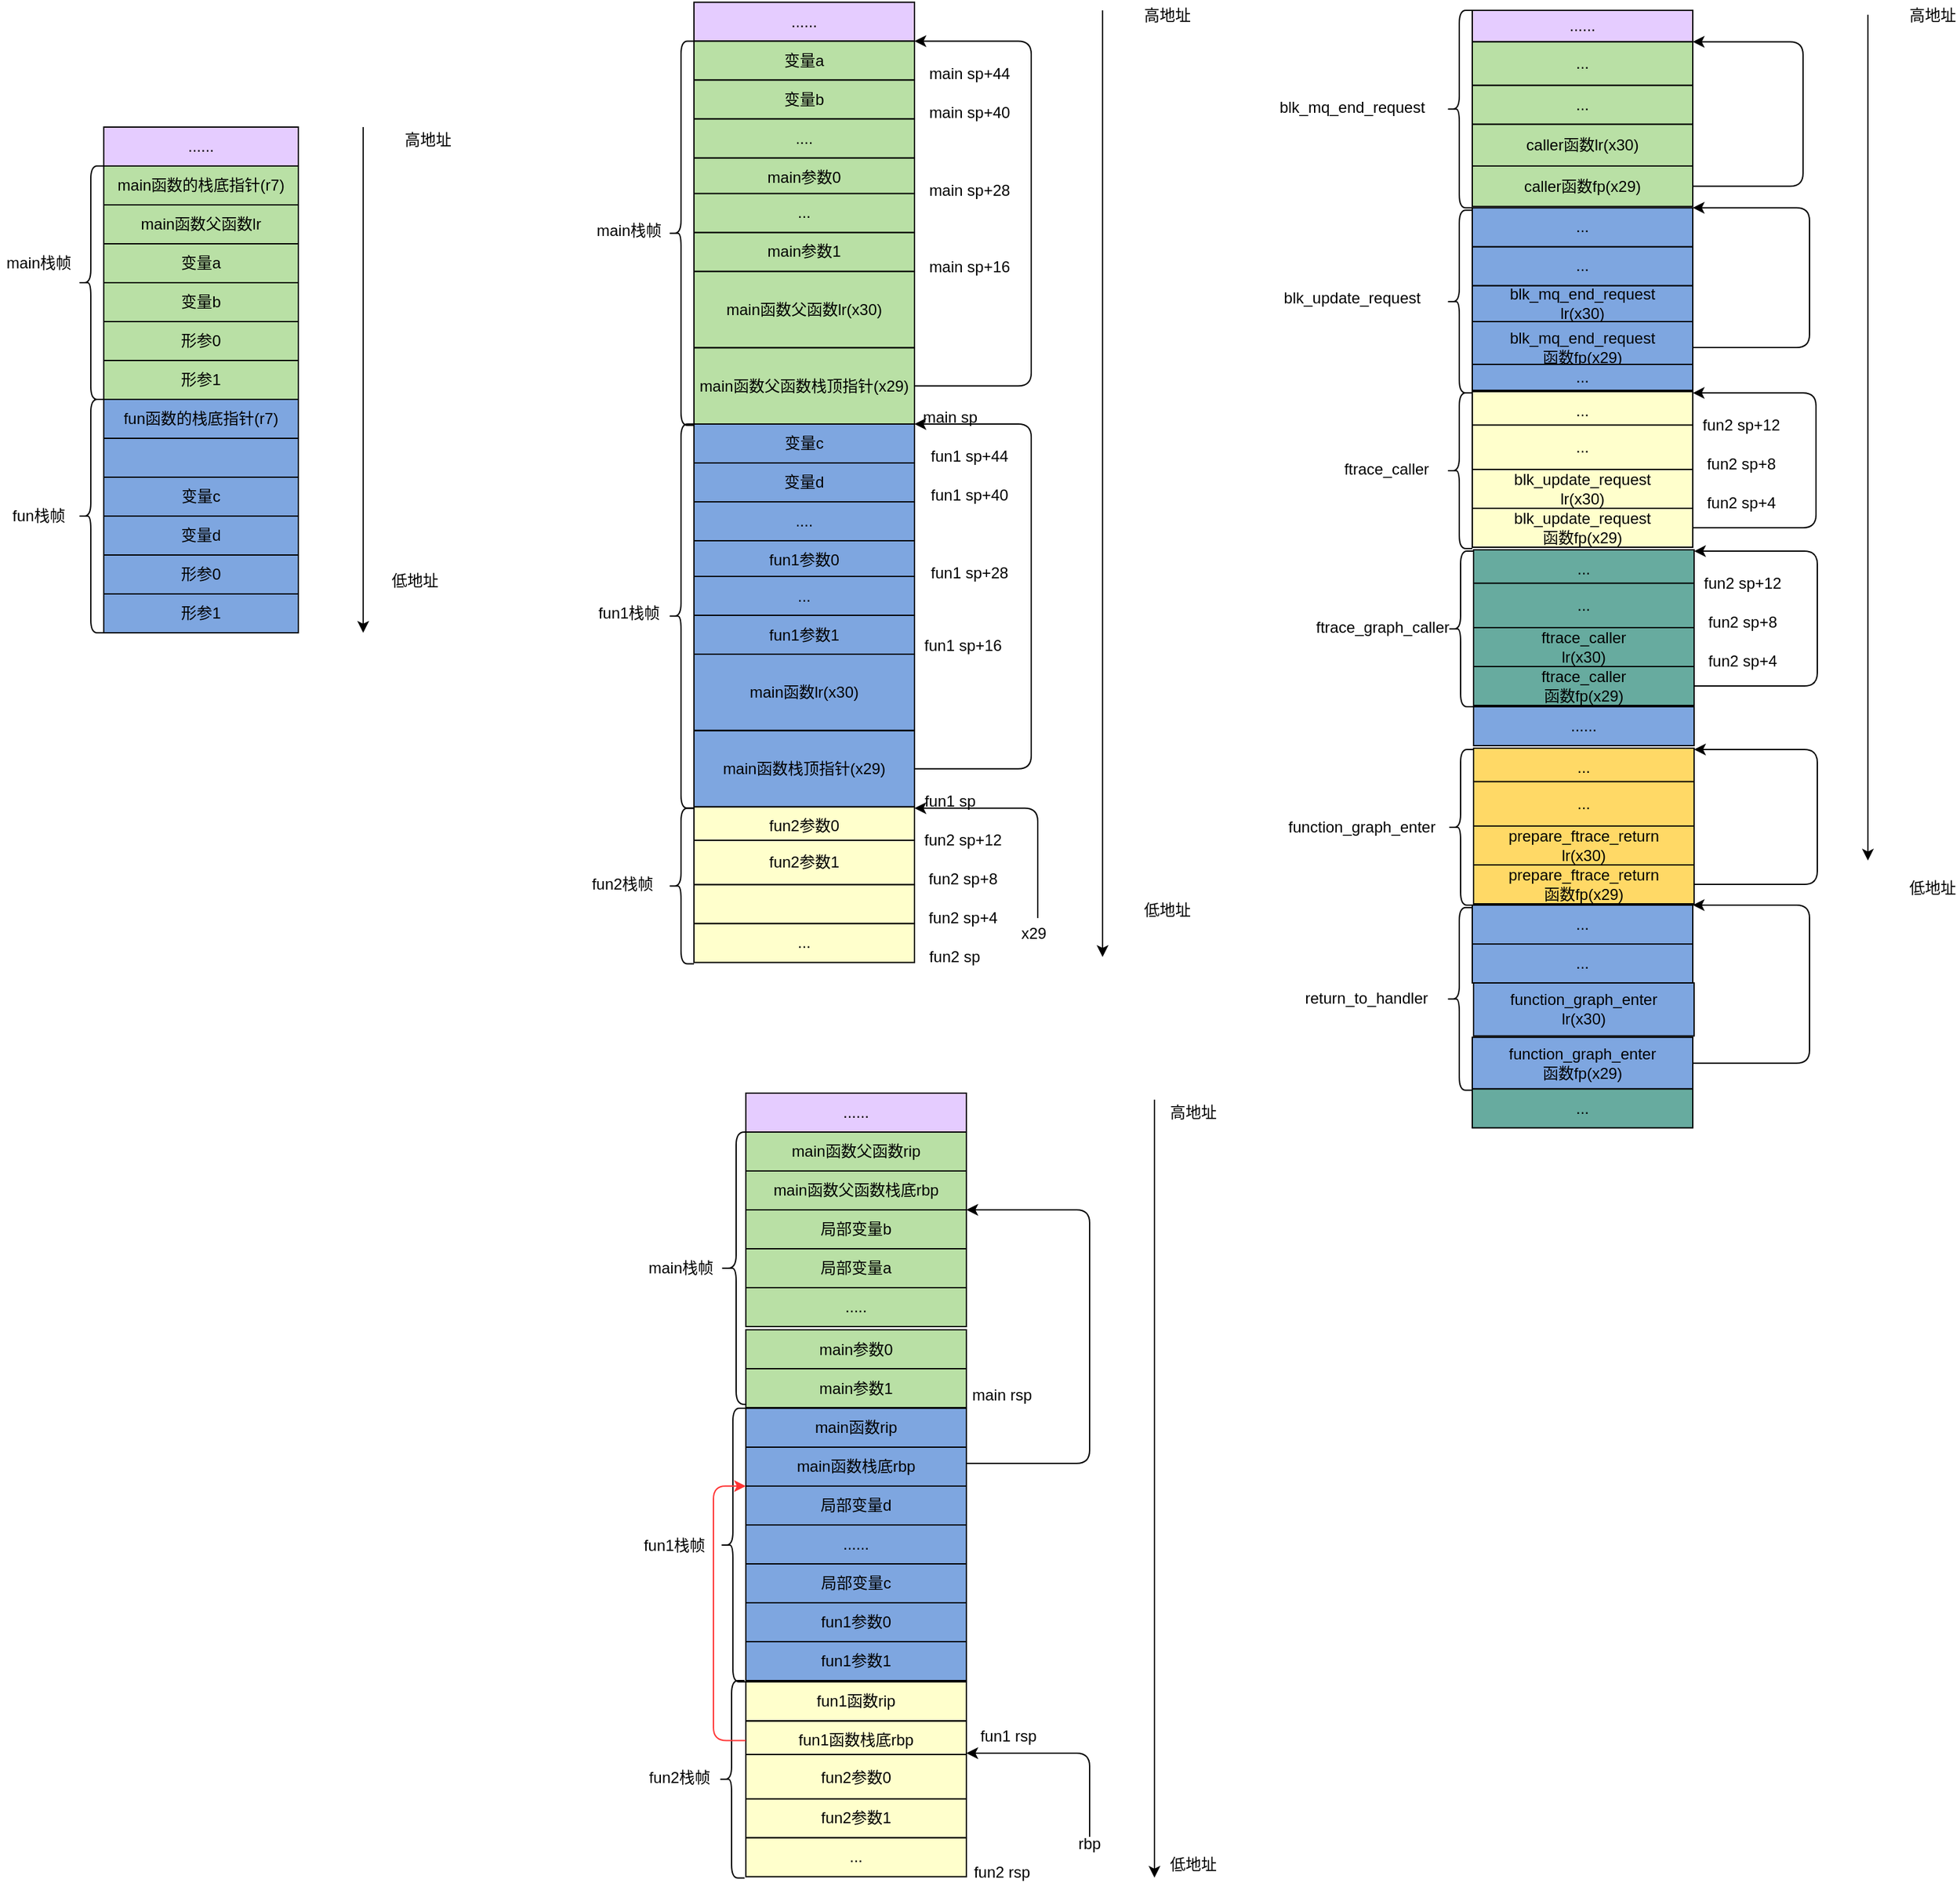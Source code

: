 <mxfile version="15.4.3" type="github">
  <diagram id="mjatXQhWCeuVbCF4igxy" name="Page-1">
    <mxGraphModel dx="613" dy="291" grid="1" gridSize="10" guides="1" tooltips="1" connect="1" arrows="1" fold="1" page="1" pageScale="1" pageWidth="827" pageHeight="1169" math="0" shadow="0">
      <root>
        <mxCell id="0" />
        <mxCell id="1" parent="0" />
        <mxCell id="XEsbzcuqn403GBl8sRR0-1" value="main函数的栈底指针(r7)" style="rounded=0;whiteSpace=wrap;html=1;fillColor=#B9E0A5;" parent="1" vertex="1">
          <mxGeometry x="250" y="200" width="150" height="30" as="geometry" />
        </mxCell>
        <mxCell id="XEsbzcuqn403GBl8sRR0-8" value="......" style="rounded=0;whiteSpace=wrap;html=1;fillColor=#E5CCFF;" parent="1" vertex="1">
          <mxGeometry x="250" y="170" width="150" height="30" as="geometry" />
        </mxCell>
        <mxCell id="XEsbzcuqn403GBl8sRR0-11" value="main函数父函数lr" style="rounded=0;whiteSpace=wrap;html=1;fillColor=#B9E0A5;" parent="1" vertex="1">
          <mxGeometry x="250" y="230" width="150" height="30" as="geometry" />
        </mxCell>
        <mxCell id="XEsbzcuqn403GBl8sRR0-12" value="变量a" style="rounded=0;whiteSpace=wrap;html=1;fillColor=#B9E0A5;" parent="1" vertex="1">
          <mxGeometry x="250" y="260" width="150" height="30" as="geometry" />
        </mxCell>
        <mxCell id="XEsbzcuqn403GBl8sRR0-13" value="变量b" style="rounded=0;whiteSpace=wrap;html=1;fillColor=#B9E0A5;" parent="1" vertex="1">
          <mxGeometry x="250" y="290" width="150" height="30" as="geometry" />
        </mxCell>
        <mxCell id="XEsbzcuqn403GBl8sRR0-14" value="形参0" style="rounded=0;whiteSpace=wrap;html=1;fillColor=#B9E0A5;" parent="1" vertex="1">
          <mxGeometry x="250" y="320" width="150" height="30" as="geometry" />
        </mxCell>
        <mxCell id="XEsbzcuqn403GBl8sRR0-15" value="形参1" style="rounded=0;whiteSpace=wrap;html=1;fillColor=#B9E0A5;" parent="1" vertex="1">
          <mxGeometry x="250" y="350" width="150" height="30" as="geometry" />
        </mxCell>
        <mxCell id="XEsbzcuqn403GBl8sRR0-16" value="变量c" style="rounded=0;whiteSpace=wrap;html=1;fillColor=#7EA6E0;" parent="1" vertex="1">
          <mxGeometry x="250" y="440" width="150" height="30" as="geometry" />
        </mxCell>
        <mxCell id="XEsbzcuqn403GBl8sRR0-18" value="fun函数的栈底指针(r7)" style="rounded=0;whiteSpace=wrap;html=1;fillColor=#7EA6E0;" parent="1" vertex="1">
          <mxGeometry x="250" y="380" width="150" height="30" as="geometry" />
        </mxCell>
        <mxCell id="XEsbzcuqn403GBl8sRR0-19" value="变量d" style="rounded=0;whiteSpace=wrap;html=1;fillColor=#7EA6E0;" parent="1" vertex="1">
          <mxGeometry x="250" y="470" width="150" height="30" as="geometry" />
        </mxCell>
        <mxCell id="XEsbzcuqn403GBl8sRR0-20" value="形参0" style="rounded=0;whiteSpace=wrap;html=1;fillColor=#7EA6E0;" parent="1" vertex="1">
          <mxGeometry x="250" y="500" width="150" height="30" as="geometry" />
        </mxCell>
        <mxCell id="XEsbzcuqn403GBl8sRR0-21" value="形参1" style="rounded=0;whiteSpace=wrap;html=1;fillColor=#7EA6E0;" parent="1" vertex="1">
          <mxGeometry x="250" y="530" width="150" height="30" as="geometry" />
        </mxCell>
        <mxCell id="XEsbzcuqn403GBl8sRR0-24" value="" style="endArrow=classic;html=1;" parent="1" edge="1">
          <mxGeometry width="50" height="50" relative="1" as="geometry">
            <mxPoint x="450" y="170" as="sourcePoint" />
            <mxPoint x="450" y="560" as="targetPoint" />
          </mxGeometry>
        </mxCell>
        <mxCell id="XEsbzcuqn403GBl8sRR0-25" value="高地址" style="text;html=1;strokeColor=none;fillColor=none;align=center;verticalAlign=middle;whiteSpace=wrap;rounded=0;" parent="1" vertex="1">
          <mxGeometry x="480" y="170" width="40" height="20" as="geometry" />
        </mxCell>
        <mxCell id="XEsbzcuqn403GBl8sRR0-26" value="低地址" style="text;html=1;strokeColor=none;fillColor=none;align=center;verticalAlign=middle;whiteSpace=wrap;rounded=0;" parent="1" vertex="1">
          <mxGeometry x="470" y="510" width="40" height="20" as="geometry" />
        </mxCell>
        <mxCell id="XEsbzcuqn403GBl8sRR0-27" value="" style="rounded=0;whiteSpace=wrap;html=1;fillColor=#7EA6E0;" parent="1" vertex="1">
          <mxGeometry x="250" y="410" width="150" height="30" as="geometry" />
        </mxCell>
        <mxCell id="XEsbzcuqn403GBl8sRR0-30" value="main栈帧" style="text;html=1;strokeColor=none;fillColor=none;align=center;verticalAlign=middle;whiteSpace=wrap;rounded=0;" parent="1" vertex="1">
          <mxGeometry x="170" y="265" width="60" height="20" as="geometry" />
        </mxCell>
        <mxCell id="XEsbzcuqn403GBl8sRR0-31" value="fun栈帧" style="text;html=1;strokeColor=none;fillColor=none;align=center;verticalAlign=middle;whiteSpace=wrap;rounded=0;" parent="1" vertex="1">
          <mxGeometry x="170" y="460" width="60" height="20" as="geometry" />
        </mxCell>
        <mxCell id="XEsbzcuqn403GBl8sRR0-33" value="" style="shape=curlyBracket;whiteSpace=wrap;html=1;rounded=1;fillColor=#7EA6E0;" parent="1" vertex="1">
          <mxGeometry x="230" y="200" width="20" height="180" as="geometry" />
        </mxCell>
        <mxCell id="XEsbzcuqn403GBl8sRR0-35" value="" style="shape=curlyBracket;whiteSpace=wrap;html=1;rounded=1;fillColor=#7EA6E0;" parent="1" vertex="1">
          <mxGeometry x="230" y="380" width="20" height="180" as="geometry" />
        </mxCell>
        <mxCell id="XEsbzcuqn403GBl8sRR0-38" value="......" style="rounded=0;whiteSpace=wrap;html=1;fillColor=#E5CCFF;" parent="1" vertex="1">
          <mxGeometry x="705" y="73.75" width="170" height="30" as="geometry" />
        </mxCell>
        <mxCell id="XEsbzcuqn403GBl8sRR0-41" value="main参数0" style="rounded=0;whiteSpace=wrap;html=1;fillColor=#B9E0A5;" parent="1" vertex="1">
          <mxGeometry x="705" y="193.75" width="170" height="30" as="geometry" />
        </mxCell>
        <mxCell id="XEsbzcuqn403GBl8sRR0-42" value="&lt;span&gt;main函数父函数lr(x30)&lt;/span&gt;" style="rounded=0;whiteSpace=wrap;html=1;fillColor=#B9E0A5;" parent="1" vertex="1">
          <mxGeometry x="705" y="281.25" width="170" height="58.75" as="geometry" />
        </mxCell>
        <mxCell id="XEsbzcuqn403GBl8sRR0-43" value="main函数父函数栈顶指针(x29)" style="rounded=0;whiteSpace=wrap;html=1;fillColor=#B9E0A5;" parent="1" vertex="1">
          <mxGeometry x="705" y="340.25" width="170" height="58.75" as="geometry" />
        </mxCell>
        <mxCell id="XEsbzcuqn403GBl8sRR0-49" value="" style="endArrow=classic;html=1;" parent="1" edge="1">
          <mxGeometry width="50" height="50" relative="1" as="geometry">
            <mxPoint x="1020" y="80" as="sourcePoint" />
            <mxPoint x="1020" y="810" as="targetPoint" />
          </mxGeometry>
        </mxCell>
        <mxCell id="XEsbzcuqn403GBl8sRR0-50" value="高地址" style="text;html=1;strokeColor=none;fillColor=none;align=center;verticalAlign=middle;whiteSpace=wrap;rounded=0;" parent="1" vertex="1">
          <mxGeometry x="1050" y="73.75" width="40" height="20" as="geometry" />
        </mxCell>
        <mxCell id="XEsbzcuqn403GBl8sRR0-51" value="低地址" style="text;html=1;strokeColor=none;fillColor=none;align=center;verticalAlign=middle;whiteSpace=wrap;rounded=0;" parent="1" vertex="1">
          <mxGeometry x="1050" y="764.25" width="40" height="20" as="geometry" />
        </mxCell>
        <mxCell id="XEsbzcuqn403GBl8sRR0-53" value="main栈帧" style="text;html=1;strokeColor=none;fillColor=none;align=center;verticalAlign=middle;whiteSpace=wrap;rounded=0;" parent="1" vertex="1">
          <mxGeometry x="625" y="240" width="60" height="20" as="geometry" />
        </mxCell>
        <mxCell id="XEsbzcuqn403GBl8sRR0-55" value="" style="shape=curlyBracket;whiteSpace=wrap;html=1;rounded=1;fillColor=#7EA6E0;" parent="1" vertex="1">
          <mxGeometry x="685" y="103.75" width="20" height="296.25" as="geometry" />
        </mxCell>
        <mxCell id="XEsbzcuqn403GBl8sRR0-57" value="main sp" style="text;html=1;strokeColor=none;fillColor=none;align=center;verticalAlign=middle;whiteSpace=wrap;rounded=0;" parent="1" vertex="1">
          <mxGeometry x="875" y="384" width="55" height="20" as="geometry" />
        </mxCell>
        <mxCell id="XEsbzcuqn403GBl8sRR0-59" value="main sp+28" style="text;html=1;strokeColor=none;fillColor=none;align=center;verticalAlign=middle;whiteSpace=wrap;rounded=0;" parent="1" vertex="1">
          <mxGeometry x="885" y="208.75" width="65" height="20" as="geometry" />
        </mxCell>
        <mxCell id="XEsbzcuqn403GBl8sRR0-60" value="main参数1" style="rounded=0;whiteSpace=wrap;html=1;fillColor=#B9E0A5;" parent="1" vertex="1">
          <mxGeometry x="705" y="251.25" width="170" height="30" as="geometry" />
        </mxCell>
        <mxCell id="XEsbzcuqn403GBl8sRR0-61" value="main sp+16" style="text;html=1;strokeColor=none;fillColor=none;align=center;verticalAlign=middle;whiteSpace=wrap;rounded=0;" parent="1" vertex="1">
          <mxGeometry x="885" y="266.25" width="65" height="23.75" as="geometry" />
        </mxCell>
        <mxCell id="XEsbzcuqn403GBl8sRR0-62" value="..." style="rounded=0;whiteSpace=wrap;html=1;fillColor=#B9E0A5;" parent="1" vertex="1">
          <mxGeometry x="705" y="221.25" width="170" height="30" as="geometry" />
        </mxCell>
        <mxCell id="XEsbzcuqn403GBl8sRR0-63" value="变量a" style="rounded=0;whiteSpace=wrap;html=1;fillColor=#B9E0A5;" parent="1" vertex="1">
          <mxGeometry x="705" y="103.75" width="170" height="30" as="geometry" />
        </mxCell>
        <mxCell id="XEsbzcuqn403GBl8sRR0-64" value="main sp+44" style="text;html=1;strokeColor=none;fillColor=none;align=center;verticalAlign=middle;whiteSpace=wrap;rounded=0;" parent="1" vertex="1">
          <mxGeometry x="885" y="118.75" width="65" height="20" as="geometry" />
        </mxCell>
        <mxCell id="XEsbzcuqn403GBl8sRR0-65" value="变量b" style="rounded=0;whiteSpace=wrap;html=1;fillColor=#B9E0A5;" parent="1" vertex="1">
          <mxGeometry x="705" y="133.75" width="170" height="30" as="geometry" />
        </mxCell>
        <mxCell id="XEsbzcuqn403GBl8sRR0-66" value="main sp+40" style="text;html=1;strokeColor=none;fillColor=none;align=center;verticalAlign=middle;whiteSpace=wrap;rounded=0;" parent="1" vertex="1">
          <mxGeometry x="885" y="148.75" width="65" height="20" as="geometry" />
        </mxCell>
        <mxCell id="XEsbzcuqn403GBl8sRR0-67" value="...." style="rounded=0;whiteSpace=wrap;html=1;fillColor=#B9E0A5;" parent="1" vertex="1">
          <mxGeometry x="705" y="163.75" width="170" height="30" as="geometry" />
        </mxCell>
        <mxCell id="XEsbzcuqn403GBl8sRR0-68" value="" style="edgeStyle=elbowEdgeStyle;elbow=horizontal;endArrow=classic;html=1;entryX=1;entryY=0;entryDx=0;entryDy=0;exitX=1;exitY=0.5;exitDx=0;exitDy=0;" parent="1" source="XEsbzcuqn403GBl8sRR0-43" target="XEsbzcuqn403GBl8sRR0-63" edge="1">
          <mxGeometry width="50" height="50" relative="1" as="geometry">
            <mxPoint x="875" y="321.25" as="sourcePoint" />
            <mxPoint x="995" y="111.25" as="targetPoint" />
            <Array as="points">
              <mxPoint x="965" y="221.25" />
            </Array>
          </mxGeometry>
        </mxCell>
        <mxCell id="XEsbzcuqn403GBl8sRR0-71" value="fun1参数0" style="rounded=0;whiteSpace=wrap;html=1;fillColor=#7EA6E0;" parent="1" vertex="1">
          <mxGeometry x="705" y="489" width="170" height="30" as="geometry" />
        </mxCell>
        <mxCell id="XEsbzcuqn403GBl8sRR0-72" value="&lt;span&gt;main函数lr(x30)&lt;/span&gt;" style="rounded=0;whiteSpace=wrap;html=1;fillColor=#7EA6E0;" parent="1" vertex="1">
          <mxGeometry x="705" y="576.5" width="170" height="58.75" as="geometry" />
        </mxCell>
        <mxCell id="XEsbzcuqn403GBl8sRR0-73" value="main函数栈顶指针(x29)" style="rounded=0;whiteSpace=wrap;html=1;fillColor=#7EA6E0;" parent="1" vertex="1">
          <mxGeometry x="705" y="635.5" width="170" height="58.75" as="geometry" />
        </mxCell>
        <mxCell id="XEsbzcuqn403GBl8sRR0-74" value="fun1栈帧" style="text;html=1;strokeColor=none;fillColor=none;align=center;verticalAlign=middle;whiteSpace=wrap;rounded=0;" parent="1" vertex="1">
          <mxGeometry x="625" y="535.25" width="60" height="20" as="geometry" />
        </mxCell>
        <mxCell id="XEsbzcuqn403GBl8sRR0-75" value="" style="shape=curlyBracket;whiteSpace=wrap;html=1;rounded=1;fillColor=#7EA6E0;" parent="1" vertex="1">
          <mxGeometry x="685" y="399" width="20" height="296.25" as="geometry" />
        </mxCell>
        <mxCell id="XEsbzcuqn403GBl8sRR0-76" value="fun1 sp" style="text;html=1;strokeColor=none;fillColor=none;align=center;verticalAlign=middle;whiteSpace=wrap;rounded=0;" parent="1" vertex="1">
          <mxGeometry x="875" y="680.25" width="55" height="20" as="geometry" />
        </mxCell>
        <mxCell id="XEsbzcuqn403GBl8sRR0-77" value="fun1 sp+28" style="text;html=1;strokeColor=none;fillColor=none;align=center;verticalAlign=middle;whiteSpace=wrap;rounded=0;" parent="1" vertex="1">
          <mxGeometry x="885" y="504" width="65" height="20" as="geometry" />
        </mxCell>
        <mxCell id="XEsbzcuqn403GBl8sRR0-78" value="fun1参数1" style="rounded=0;whiteSpace=wrap;html=1;fillColor=#7EA6E0;" parent="1" vertex="1">
          <mxGeometry x="705" y="546.5" width="170" height="30" as="geometry" />
        </mxCell>
        <mxCell id="XEsbzcuqn403GBl8sRR0-79" value="fun1 sp+16" style="text;html=1;strokeColor=none;fillColor=none;align=center;verticalAlign=middle;whiteSpace=wrap;rounded=0;" parent="1" vertex="1">
          <mxGeometry x="875" y="560" width="75" height="20" as="geometry" />
        </mxCell>
        <mxCell id="XEsbzcuqn403GBl8sRR0-80" value="..." style="rounded=0;whiteSpace=wrap;html=1;fillColor=#7EA6E0;" parent="1" vertex="1">
          <mxGeometry x="705" y="516.5" width="170" height="30" as="geometry" />
        </mxCell>
        <mxCell id="XEsbzcuqn403GBl8sRR0-81" value="变量c" style="rounded=0;whiteSpace=wrap;html=1;fillColor=#7EA6E0;" parent="1" vertex="1">
          <mxGeometry x="705" y="399" width="170" height="30" as="geometry" />
        </mxCell>
        <mxCell id="XEsbzcuqn403GBl8sRR0-82" value="fun1 sp+44" style="text;html=1;strokeColor=none;fillColor=none;align=center;verticalAlign=middle;whiteSpace=wrap;rounded=0;" parent="1" vertex="1">
          <mxGeometry x="885" y="414" width="65" height="20" as="geometry" />
        </mxCell>
        <mxCell id="XEsbzcuqn403GBl8sRR0-83" value="变量d" style="rounded=0;whiteSpace=wrap;html=1;fillColor=#7EA6E0;" parent="1" vertex="1">
          <mxGeometry x="705" y="429" width="170" height="30" as="geometry" />
        </mxCell>
        <mxCell id="XEsbzcuqn403GBl8sRR0-84" value="fun1 sp+40" style="text;html=1;strokeColor=none;fillColor=none;align=center;verticalAlign=middle;whiteSpace=wrap;rounded=0;" parent="1" vertex="1">
          <mxGeometry x="885" y="444" width="65" height="20" as="geometry" />
        </mxCell>
        <mxCell id="XEsbzcuqn403GBl8sRR0-85" value="...." style="rounded=0;whiteSpace=wrap;html=1;fillColor=#7EA6E0;" parent="1" vertex="1">
          <mxGeometry x="705" y="459" width="170" height="30" as="geometry" />
        </mxCell>
        <mxCell id="XEsbzcuqn403GBl8sRR0-86" value="" style="edgeStyle=elbowEdgeStyle;elbow=horizontal;endArrow=classic;html=1;entryX=1;entryY=0;entryDx=0;entryDy=0;exitX=1;exitY=0.5;exitDx=0;exitDy=0;" parent="1" source="XEsbzcuqn403GBl8sRR0-73" target="XEsbzcuqn403GBl8sRR0-81" edge="1">
          <mxGeometry width="50" height="50" relative="1" as="geometry">
            <mxPoint x="875" y="616.5" as="sourcePoint" />
            <mxPoint x="995" y="406.5" as="targetPoint" />
            <Array as="points">
              <mxPoint x="965" y="516.5" />
            </Array>
          </mxGeometry>
        </mxCell>
        <mxCell id="XEsbzcuqn403GBl8sRR0-92" value="fun2参数0" style="rounded=0;whiteSpace=wrap;html=1;fillColor=#FFFFCC;" parent="1" vertex="1">
          <mxGeometry x="705" y="694.25" width="170" height="30" as="geometry" />
        </mxCell>
        <mxCell id="XEsbzcuqn403GBl8sRR0-93" value="fun2参数1" style="rounded=0;whiteSpace=wrap;html=1;fillColor=#FFFFCC;" parent="1" vertex="1">
          <mxGeometry x="705" y="720" width="170" height="34.25" as="geometry" />
        </mxCell>
        <mxCell id="XEsbzcuqn403GBl8sRR0-94" value="" style="rounded=0;whiteSpace=wrap;html=1;fillColor=#FFFFCC;" parent="1" vertex="1">
          <mxGeometry x="705" y="754.25" width="170" height="30" as="geometry" />
        </mxCell>
        <mxCell id="XEsbzcuqn403GBl8sRR0-97" value="..." style="rounded=0;whiteSpace=wrap;html=1;fillColor=#FFFFCC;" parent="1" vertex="1">
          <mxGeometry x="705" y="784.25" width="170" height="30" as="geometry" />
        </mxCell>
        <mxCell id="XEsbzcuqn403GBl8sRR0-100" value="fun2 sp+12" style="text;html=1;strokeColor=none;fillColor=none;align=center;verticalAlign=middle;whiteSpace=wrap;rounded=0;" parent="1" vertex="1">
          <mxGeometry x="875" y="710" width="75" height="20" as="geometry" />
        </mxCell>
        <mxCell id="XEsbzcuqn403GBl8sRR0-101" value="fun2 sp+8" style="text;html=1;strokeColor=none;fillColor=none;align=center;verticalAlign=middle;whiteSpace=wrap;rounded=0;" parent="1" vertex="1">
          <mxGeometry x="875" y="740" width="75" height="20" as="geometry" />
        </mxCell>
        <mxCell id="XEsbzcuqn403GBl8sRR0-102" value="fun2 sp+4" style="text;html=1;strokeColor=none;fillColor=none;align=center;verticalAlign=middle;whiteSpace=wrap;rounded=0;" parent="1" vertex="1">
          <mxGeometry x="875" y="770" width="75" height="20" as="geometry" />
        </mxCell>
        <mxCell id="XEsbzcuqn403GBl8sRR0-103" value="fun2 sp" style="text;html=1;strokeColor=none;fillColor=none;align=center;verticalAlign=middle;whiteSpace=wrap;rounded=0;" parent="1" vertex="1">
          <mxGeometry x="876" y="800" width="60" height="20" as="geometry" />
        </mxCell>
        <mxCell id="XEsbzcuqn403GBl8sRR0-105" value="" style="shape=curlyBracket;whiteSpace=wrap;html=1;rounded=1;fillColor=#FFFFCC;" parent="1" vertex="1">
          <mxGeometry x="685" y="695.25" width="20" height="120" as="geometry" />
        </mxCell>
        <mxCell id="XEsbzcuqn403GBl8sRR0-106" value="fun2栈帧" style="text;html=1;strokeColor=none;fillColor=none;align=center;verticalAlign=middle;whiteSpace=wrap;rounded=0;" parent="1" vertex="1">
          <mxGeometry x="620" y="744.25" width="60" height="20" as="geometry" />
        </mxCell>
        <mxCell id="XEsbzcuqn403GBl8sRR0-107" value="" style="edgeStyle=elbowEdgeStyle;elbow=horizontal;endArrow=classic;html=1;entryX=0;entryY=0.75;entryDx=0;entryDy=0;" parent="1" target="XEsbzcuqn403GBl8sRR0-76" edge="1">
          <mxGeometry width="50" height="50" relative="1" as="geometry">
            <mxPoint x="970" y="780" as="sourcePoint" />
            <mxPoint x="960" y="690" as="targetPoint" />
            <Array as="points">
              <mxPoint x="970" y="730" />
            </Array>
          </mxGeometry>
        </mxCell>
        <mxCell id="XEsbzcuqn403GBl8sRR0-108" value="x29" style="text;html=1;strokeColor=none;fillColor=none;align=center;verticalAlign=middle;whiteSpace=wrap;rounded=0;" parent="1" vertex="1">
          <mxGeometry x="937" y="782.25" width="60" height="20" as="geometry" />
        </mxCell>
        <mxCell id="XEsbzcuqn403GBl8sRR0-110" value="......" style="rounded=0;whiteSpace=wrap;html=1;fillColor=#E5CCFF;" parent="1" vertex="1">
          <mxGeometry x="745" y="915" width="170" height="30" as="geometry" />
        </mxCell>
        <mxCell id="XEsbzcuqn403GBl8sRR0-111" value="局部变量a" style="rounded=0;whiteSpace=wrap;html=1;fillColor=#B9E0A5;" parent="1" vertex="1">
          <mxGeometry x="745" y="1035" width="170" height="30" as="geometry" />
        </mxCell>
        <mxCell id="XEsbzcuqn403GBl8sRR0-114" value="" style="endArrow=classic;html=1;" parent="1" edge="1">
          <mxGeometry width="50" height="50" relative="1" as="geometry">
            <mxPoint x="1060" y="920" as="sourcePoint" />
            <mxPoint x="1060" y="1520" as="targetPoint" />
          </mxGeometry>
        </mxCell>
        <mxCell id="XEsbzcuqn403GBl8sRR0-115" value="高地址" style="text;html=1;strokeColor=none;fillColor=none;align=center;verticalAlign=middle;whiteSpace=wrap;rounded=0;" parent="1" vertex="1">
          <mxGeometry x="1070" y="920" width="40" height="20" as="geometry" />
        </mxCell>
        <mxCell id="XEsbzcuqn403GBl8sRR0-117" value="main栈帧" style="text;html=1;strokeColor=none;fillColor=none;align=center;verticalAlign=middle;whiteSpace=wrap;rounded=0;" parent="1" vertex="1">
          <mxGeometry x="665" y="1040" width="60" height="20" as="geometry" />
        </mxCell>
        <mxCell id="XEsbzcuqn403GBl8sRR0-118" value="" style="shape=curlyBracket;whiteSpace=wrap;html=1;rounded=1;fillColor=#7EA6E0;" parent="1" vertex="1">
          <mxGeometry x="725" y="945" width="25" height="210" as="geometry" />
        </mxCell>
        <mxCell id="XEsbzcuqn403GBl8sRR0-121" value="main参数1" style="rounded=0;whiteSpace=wrap;html=1;fillColor=#B9E0A5;" parent="1" vertex="1">
          <mxGeometry x="745" y="1127.5" width="170" height="30" as="geometry" />
        </mxCell>
        <mxCell id="XEsbzcuqn403GBl8sRR0-122" value="main rsp" style="text;html=1;strokeColor=none;fillColor=none;align=center;verticalAlign=middle;whiteSpace=wrap;rounded=0;" parent="1" vertex="1">
          <mxGeometry x="910" y="1136.25" width="65" height="23.75" as="geometry" />
        </mxCell>
        <mxCell id="XEsbzcuqn403GBl8sRR0-123" value="main参数0" style="rounded=0;whiteSpace=wrap;html=1;fillColor=#B9E0A5;" parent="1" vertex="1">
          <mxGeometry x="745" y="1097.5" width="170" height="30" as="geometry" />
        </mxCell>
        <mxCell id="XEsbzcuqn403GBl8sRR0-124" value="main函数父函数栈底rbp" style="rounded=0;whiteSpace=wrap;html=1;fillColor=#B9E0A5;" parent="1" vertex="1">
          <mxGeometry x="745" y="975" width="170" height="30" as="geometry" />
        </mxCell>
        <mxCell id="XEsbzcuqn403GBl8sRR0-128" value="局部变量b" style="rounded=0;whiteSpace=wrap;html=1;fillColor=#B9E0A5;" parent="1" vertex="1">
          <mxGeometry x="745" y="1005" width="170" height="30" as="geometry" />
        </mxCell>
        <mxCell id="XEsbzcuqn403GBl8sRR0-161" value="局部变量c" style="rounded=0;whiteSpace=wrap;html=1;fillColor=#7EA6E0;" parent="1" vertex="1">
          <mxGeometry x="745" y="1278" width="170" height="30" as="geometry" />
        </mxCell>
        <mxCell id="XEsbzcuqn403GBl8sRR0-164" value="main函数栈底rbp" style="rounded=0;whiteSpace=wrap;html=1;fillColor=#7EA6E0;" parent="1" vertex="1">
          <mxGeometry x="745" y="1188" width="170" height="30" as="geometry" />
        </mxCell>
        <mxCell id="XEsbzcuqn403GBl8sRR0-166" value="局部变量d" style="rounded=0;whiteSpace=wrap;html=1;fillColor=#7EA6E0;" parent="1" vertex="1">
          <mxGeometry x="745" y="1218" width="170" height="30" as="geometry" />
        </mxCell>
        <mxCell id="XEsbzcuqn403GBl8sRR0-167" value="fun1参数0" style="rounded=0;whiteSpace=wrap;html=1;fillColor=#7EA6E0;" parent="1" vertex="1">
          <mxGeometry x="745" y="1308" width="170" height="30" as="geometry" />
        </mxCell>
        <mxCell id="XEsbzcuqn403GBl8sRR0-168" value="fun1参数1" style="rounded=0;whiteSpace=wrap;html=1;fillColor=#7EA6E0;" parent="1" vertex="1">
          <mxGeometry x="745" y="1338" width="170" height="30" as="geometry" />
        </mxCell>
        <mxCell id="XEsbzcuqn403GBl8sRR0-169" value="fun1函数栈底rbp" style="rounded=0;whiteSpace=wrap;html=1;fillColor=#FFFFCC;" parent="1" vertex="1">
          <mxGeometry x="745" y="1399.25" width="170" height="30" as="geometry" />
        </mxCell>
        <mxCell id="XEsbzcuqn403GBl8sRR0-170" value="fun2参数0" style="rounded=0;whiteSpace=wrap;html=1;fillColor=#FFFFCC;" parent="1" vertex="1">
          <mxGeometry x="745" y="1425" width="170" height="36.75" as="geometry" />
        </mxCell>
        <mxCell id="XEsbzcuqn403GBl8sRR0-171" value="&lt;span&gt;fun2参数1&lt;/span&gt;" style="rounded=0;whiteSpace=wrap;html=1;fillColor=#FFFFCC;" parent="1" vertex="1">
          <mxGeometry x="745" y="1459.25" width="170" height="30" as="geometry" />
        </mxCell>
        <mxCell id="XEsbzcuqn403GBl8sRR0-172" value="..." style="rounded=0;whiteSpace=wrap;html=1;fillColor=#FFFFCC;" parent="1" vertex="1">
          <mxGeometry x="745" y="1489.25" width="170" height="30" as="geometry" />
        </mxCell>
        <mxCell id="XEsbzcuqn403GBl8sRR0-177" value="" style="shape=curlyBracket;whiteSpace=wrap;html=1;rounded=1;fillColor=#FFFFCC;" parent="1" vertex="1">
          <mxGeometry x="724" y="1368" width="20" height="152.25" as="geometry" />
        </mxCell>
        <mxCell id="XEsbzcuqn403GBl8sRR0-178" value="fun2栈帧" style="text;html=1;strokeColor=none;fillColor=none;align=center;verticalAlign=middle;whiteSpace=wrap;rounded=0;" parent="1" vertex="1">
          <mxGeometry x="664" y="1433.38" width="60" height="20" as="geometry" />
        </mxCell>
        <mxCell id="XEsbzcuqn403GBl8sRR0-179" value="" style="edgeStyle=elbowEdgeStyle;elbow=horizontal;endArrow=classic;html=1;" parent="1" edge="1">
          <mxGeometry width="50" height="50" relative="1" as="geometry">
            <mxPoint x="1010" y="1488.5" as="sourcePoint" />
            <mxPoint x="915" y="1424" as="targetPoint" />
            <Array as="points">
              <mxPoint x="1010" y="1438.5" />
            </Array>
          </mxGeometry>
        </mxCell>
        <mxCell id="XEsbzcuqn403GBl8sRR0-180" value="rbp" style="text;html=1;strokeColor=none;fillColor=none;align=center;verticalAlign=middle;whiteSpace=wrap;rounded=0;" parent="1" vertex="1">
          <mxGeometry x="980" y="1484" width="60" height="20" as="geometry" />
        </mxCell>
        <mxCell id="XEsbzcuqn403GBl8sRR0-181" value="" style="shape=curlyBracket;whiteSpace=wrap;html=1;rounded=1;fillColor=#FFFFCC;" parent="1" vertex="1">
          <mxGeometry x="725" y="1158" width="20" height="211" as="geometry" />
        </mxCell>
        <mxCell id="XEsbzcuqn403GBl8sRR0-182" value="fun1栈帧" style="text;html=1;strokeColor=none;fillColor=none;align=center;verticalAlign=middle;whiteSpace=wrap;rounded=0;" parent="1" vertex="1">
          <mxGeometry x="660" y="1253.5" width="60" height="20" as="geometry" />
        </mxCell>
        <mxCell id="XEsbzcuqn403GBl8sRR0-183" value="低地址" style="text;html=1;strokeColor=none;fillColor=none;align=center;verticalAlign=middle;whiteSpace=wrap;rounded=0;" parent="1" vertex="1">
          <mxGeometry x="1070" y="1500.25" width="40" height="20" as="geometry" />
        </mxCell>
        <mxCell id="XEsbzcuqn403GBl8sRR0-184" value="" style="edgeStyle=elbowEdgeStyle;elbow=horizontal;endArrow=classic;html=1;exitX=0;exitY=0.5;exitDx=0;exitDy=0;entryX=0;entryY=0;entryDx=0;entryDy=0;strokeColor=#FF3333;" parent="1" source="XEsbzcuqn403GBl8sRR0-169" target="XEsbzcuqn403GBl8sRR0-166" edge="1">
          <mxGeometry width="50" height="50" relative="1" as="geometry">
            <mxPoint x="970" y="1320.5" as="sourcePoint" />
            <mxPoint x="970" y="1260.5" as="targetPoint" />
            <Array as="points">
              <mxPoint x="720" y="1280.5" />
            </Array>
          </mxGeometry>
        </mxCell>
        <mxCell id="XEsbzcuqn403GBl8sRR0-185" value="" style="edgeStyle=elbowEdgeStyle;elbow=horizontal;endArrow=classic;html=1;exitX=1;exitY=0.417;exitDx=0;exitDy=0;entryX=1;entryY=1;entryDx=0;entryDy=0;exitPerimeter=0;" parent="1" source="XEsbzcuqn403GBl8sRR0-164" target="XEsbzcuqn403GBl8sRR0-124" edge="1">
          <mxGeometry width="50" height="50" relative="1" as="geometry">
            <mxPoint x="915" y="1166.25" as="sourcePoint" />
            <mxPoint x="915" y="1016.25" as="targetPoint" />
            <Array as="points">
              <mxPoint x="1010" y="1123.75" />
            </Array>
          </mxGeometry>
        </mxCell>
        <mxCell id="XEsbzcuqn403GBl8sRR0-186" value="fun1 rsp" style="text;html=1;strokeColor=none;fillColor=none;align=center;verticalAlign=middle;whiteSpace=wrap;rounded=0;" parent="1" vertex="1">
          <mxGeometry x="920" y="1399" width="55" height="23.75" as="geometry" />
        </mxCell>
        <mxCell id="XEsbzcuqn403GBl8sRR0-187" value="fun2 rsp" style="text;html=1;strokeColor=none;fillColor=none;align=center;verticalAlign=middle;whiteSpace=wrap;rounded=0;" parent="1" vertex="1">
          <mxGeometry x="910" y="1504" width="65" height="23.75" as="geometry" />
        </mxCell>
        <mxCell id="MS94n-y2rAahTA_zYVtS-1" value="main函数父函数rip" style="rounded=0;whiteSpace=wrap;html=1;fillColor=#B9E0A5;" parent="1" vertex="1">
          <mxGeometry x="745" y="945" width="170" height="30" as="geometry" />
        </mxCell>
        <mxCell id="MS94n-y2rAahTA_zYVtS-2" value="....." style="rounded=0;whiteSpace=wrap;html=1;fillColor=#B9E0A5;" parent="1" vertex="1">
          <mxGeometry x="745" y="1065" width="170" height="30" as="geometry" />
        </mxCell>
        <mxCell id="MS94n-y2rAahTA_zYVtS-3" value="main函数rip" style="rounded=0;whiteSpace=wrap;html=1;fillColor=#7EA6E0;" parent="1" vertex="1">
          <mxGeometry x="745" y="1158" width="170" height="30" as="geometry" />
        </mxCell>
        <mxCell id="MS94n-y2rAahTA_zYVtS-4" value="......" style="rounded=0;whiteSpace=wrap;html=1;fillColor=#7EA6E0;" parent="1" vertex="1">
          <mxGeometry x="745" y="1248" width="170" height="30" as="geometry" />
        </mxCell>
        <mxCell id="MS94n-y2rAahTA_zYVtS-7" value="fun1函数rip" style="rounded=0;whiteSpace=wrap;html=1;fillColor=#FFFFCC;" parent="1" vertex="1">
          <mxGeometry x="745" y="1369" width="170" height="30" as="geometry" />
        </mxCell>
        <mxCell id="rJhQO3dPTLJmYkBVeabI-37" value="......" style="rounded=0;whiteSpace=wrap;html=1;fillColor=#E5CCFF;" parent="1" vertex="1">
          <mxGeometry x="1305" y="80" width="170" height="24.25" as="geometry" />
        </mxCell>
        <mxCell id="rJhQO3dPTLJmYkBVeabI-39" value="&lt;span&gt;caller函数lr(x30)&lt;/span&gt;" style="rounded=0;whiteSpace=wrap;html=1;fillColor=#B9E0A5;" parent="1" vertex="1">
          <mxGeometry x="1305" y="167.75" width="170" height="32.25" as="geometry" />
        </mxCell>
        <mxCell id="rJhQO3dPTLJmYkBVeabI-40" value="caller函数fp(x29)" style="rounded=0;whiteSpace=wrap;html=1;fillColor=#B9E0A5;" parent="1" vertex="1">
          <mxGeometry x="1305" y="200" width="170" height="31.25" as="geometry" />
        </mxCell>
        <mxCell id="rJhQO3dPTLJmYkBVeabI-41" value="" style="endArrow=classic;html=1;" parent="1" edge="1">
          <mxGeometry width="50" height="50" relative="1" as="geometry">
            <mxPoint x="1610" y="83.38" as="sourcePoint" />
            <mxPoint x="1610" y="735.63" as="targetPoint" />
          </mxGeometry>
        </mxCell>
        <mxCell id="rJhQO3dPTLJmYkBVeabI-42" value="高地址" style="text;html=1;strokeColor=none;fillColor=none;align=center;verticalAlign=middle;whiteSpace=wrap;rounded=0;" parent="1" vertex="1">
          <mxGeometry x="1640" y="73.75" width="40" height="20" as="geometry" />
        </mxCell>
        <mxCell id="rJhQO3dPTLJmYkBVeabI-43" value="低地址" style="text;html=1;strokeColor=none;fillColor=none;align=center;verticalAlign=middle;whiteSpace=wrap;rounded=0;" parent="1" vertex="1">
          <mxGeometry x="1640" y="746.5" width="40" height="20" as="geometry" />
        </mxCell>
        <mxCell id="rJhQO3dPTLJmYkBVeabI-44" value="blk_mq_end_request" style="text;html=1;strokeColor=none;fillColor=none;align=center;verticalAlign=middle;whiteSpace=wrap;rounded=0;" parent="1" vertex="1">
          <mxGeometry x="1150" y="145" width="125" height="20" as="geometry" />
        </mxCell>
        <mxCell id="rJhQO3dPTLJmYkBVeabI-45" value="" style="shape=curlyBracket;whiteSpace=wrap;html=1;rounded=1;fillColor=#7EA6E0;" parent="1" vertex="1">
          <mxGeometry x="1285" y="80" width="20" height="152.25" as="geometry" />
        </mxCell>
        <mxCell id="rJhQO3dPTLJmYkBVeabI-48" value="..." style="rounded=0;whiteSpace=wrap;html=1;fillColor=#B9E0A5;" parent="1" vertex="1">
          <mxGeometry x="1305" y="137.75" width="170" height="30" as="geometry" />
        </mxCell>
        <mxCell id="rJhQO3dPTLJmYkBVeabI-50" value="..." style="rounded=0;whiteSpace=wrap;html=1;fillColor=#B9E0A5;" parent="1" vertex="1">
          <mxGeometry x="1305" y="104.25" width="170" height="33.5" as="geometry" />
        </mxCell>
        <mxCell id="rJhQO3dPTLJmYkBVeabI-56" value="" style="edgeStyle=elbowEdgeStyle;elbow=horizontal;endArrow=classic;html=1;exitX=1;exitY=0.5;exitDx=0;exitDy=0;entryX=1;entryY=0;entryDx=0;entryDy=0;" parent="1" source="rJhQO3dPTLJmYkBVeabI-40" target="rJhQO3dPTLJmYkBVeabI-50" edge="1">
          <mxGeometry width="50" height="50" relative="1" as="geometry">
            <mxPoint x="1475" y="153.5" as="sourcePoint" />
            <mxPoint x="1480" y="50" as="targetPoint" />
            <Array as="points">
              <mxPoint x="1560" y="70" />
              <mxPoint x="1565" y="53.5" />
            </Array>
          </mxGeometry>
        </mxCell>
        <mxCell id="rJhQO3dPTLJmYkBVeabI-58" value="blk_mq_end_request&lt;span&gt;&lt;br&gt;lr(x30)&lt;/span&gt;" style="rounded=0;whiteSpace=wrap;html=1;fillColor=#7EA6E0;" parent="1" vertex="1">
          <mxGeometry x="1305" y="292.25" width="170" height="27.75" as="geometry" />
        </mxCell>
        <mxCell id="rJhQO3dPTLJmYkBVeabI-59" value="blk_mq_end_request&lt;br&gt;函数fp(x29)" style="rounded=0;whiteSpace=wrap;html=1;fillColor=#7EA6E0;" parent="1" vertex="1">
          <mxGeometry x="1305" y="320" width="170" height="40" as="geometry" />
        </mxCell>
        <mxCell id="rJhQO3dPTLJmYkBVeabI-60" value="blk_update_request" style="text;html=1;strokeColor=none;fillColor=none;align=center;verticalAlign=middle;whiteSpace=wrap;rounded=0;" parent="1" vertex="1">
          <mxGeometry x="1150" y="292.25" width="125" height="20" as="geometry" />
        </mxCell>
        <mxCell id="rJhQO3dPTLJmYkBVeabI-61" value="" style="shape=curlyBracket;whiteSpace=wrap;html=1;rounded=1;fillColor=#7EA6E0;" parent="1" vertex="1">
          <mxGeometry x="1285" y="234.13" width="20" height="140.88" as="geometry" />
        </mxCell>
        <mxCell id="rJhQO3dPTLJmYkBVeabI-64" value="..." style="rounded=0;whiteSpace=wrap;html=1;fillColor=#7EA6E0;" parent="1" vertex="1">
          <mxGeometry x="1305" y="262.25" width="170" height="30" as="geometry" />
        </mxCell>
        <mxCell id="rJhQO3dPTLJmYkBVeabI-66" value="..." style="rounded=0;whiteSpace=wrap;html=1;fillColor=#7EA6E0;" parent="1" vertex="1">
          <mxGeometry x="1305" y="232.25" width="170" height="30" as="geometry" />
        </mxCell>
        <mxCell id="rJhQO3dPTLJmYkBVeabI-72" value="" style="edgeStyle=elbowEdgeStyle;elbow=horizontal;endArrow=classic;html=1;entryX=1;entryY=0;entryDx=0;entryDy=0;exitX=1;exitY=0.5;exitDx=0;exitDy=0;" parent="1" source="rJhQO3dPTLJmYkBVeabI-59" target="rJhQO3dPTLJmYkBVeabI-66" edge="1">
          <mxGeometry width="50" height="50" relative="1" as="geometry">
            <mxPoint x="1475" y="296.26" as="sourcePoint" />
            <mxPoint x="1475" y="78.76" as="targetPoint" />
            <Array as="points">
              <mxPoint x="1565" y="196.26" />
            </Array>
          </mxGeometry>
        </mxCell>
        <mxCell id="rJhQO3dPTLJmYkBVeabI-73" value="..." style="rounded=0;whiteSpace=wrap;html=1;fillColor=#FFFFCC;" parent="1" vertex="1">
          <mxGeometry x="1305" y="374.01" width="170" height="30" as="geometry" />
        </mxCell>
        <mxCell id="rJhQO3dPTLJmYkBVeabI-74" value="..." style="rounded=0;whiteSpace=wrap;html=1;fillColor=#FFFFCC;" parent="1" vertex="1">
          <mxGeometry x="1305" y="399.76" width="170" height="34.25" as="geometry" />
        </mxCell>
        <mxCell id="rJhQO3dPTLJmYkBVeabI-75" value="&lt;span&gt;blk_update_request&lt;/span&gt;&lt;span&gt;&lt;br&gt;lr(x30)&lt;/span&gt;" style="rounded=0;whiteSpace=wrap;html=1;fillColor=#FFFFCC;" parent="1" vertex="1">
          <mxGeometry x="1305" y="434.01" width="170" height="30" as="geometry" />
        </mxCell>
        <mxCell id="rJhQO3dPTLJmYkBVeabI-76" value="blk_update_request&lt;br&gt;函数fp(x29)" style="rounded=0;whiteSpace=wrap;html=1;fillColor=#FFFFCC;" parent="1" vertex="1">
          <mxGeometry x="1305" y="464.01" width="170" height="30" as="geometry" />
        </mxCell>
        <mxCell id="rJhQO3dPTLJmYkBVeabI-77" value="fun2 sp+12" style="text;html=1;strokeColor=none;fillColor=none;align=center;verticalAlign=middle;whiteSpace=wrap;rounded=0;" parent="1" vertex="1">
          <mxGeometry x="1475" y="389.76" width="75" height="20" as="geometry" />
        </mxCell>
        <mxCell id="rJhQO3dPTLJmYkBVeabI-78" value="fun2 sp+8" style="text;html=1;strokeColor=none;fillColor=none;align=center;verticalAlign=middle;whiteSpace=wrap;rounded=0;" parent="1" vertex="1">
          <mxGeometry x="1475" y="419.76" width="75" height="20" as="geometry" />
        </mxCell>
        <mxCell id="rJhQO3dPTLJmYkBVeabI-79" value="fun2 sp+4" style="text;html=1;strokeColor=none;fillColor=none;align=center;verticalAlign=middle;whiteSpace=wrap;rounded=0;" parent="1" vertex="1">
          <mxGeometry x="1475" y="449.76" width="75" height="20" as="geometry" />
        </mxCell>
        <mxCell id="rJhQO3dPTLJmYkBVeabI-81" value="" style="shape=curlyBracket;whiteSpace=wrap;html=1;rounded=1;fillColor=#FFFFCC;" parent="1" vertex="1">
          <mxGeometry x="1285" y="375.01" width="20" height="120" as="geometry" />
        </mxCell>
        <mxCell id="rJhQO3dPTLJmYkBVeabI-82" value="ftrace_caller" style="text;html=1;strokeColor=none;fillColor=none;align=center;verticalAlign=middle;whiteSpace=wrap;rounded=0;" parent="1" vertex="1">
          <mxGeometry x="1194" y="424.01" width="90" height="20" as="geometry" />
        </mxCell>
        <mxCell id="rJhQO3dPTLJmYkBVeabI-83" value="" style="edgeStyle=elbowEdgeStyle;elbow=horizontal;endArrow=classic;html=1;entryX=0;entryY=0.75;entryDx=0;entryDy=0;exitX=1;exitY=0.5;exitDx=0;exitDy=0;" parent="1" source="rJhQO3dPTLJmYkBVeabI-76" edge="1">
          <mxGeometry width="50" height="50" relative="1" as="geometry">
            <mxPoint x="1570" y="459.76" as="sourcePoint" />
            <mxPoint x="1475" y="375.01" as="targetPoint" />
            <Array as="points">
              <mxPoint x="1570" y="409.76" />
            </Array>
          </mxGeometry>
        </mxCell>
        <mxCell id="rJhQO3dPTLJmYkBVeabI-87" value="..." style="rounded=0;whiteSpace=wrap;html=1;fillColor=#67AB9F;" parent="1" vertex="1">
          <mxGeometry x="1306" y="496.01" width="170" height="30" as="geometry" />
        </mxCell>
        <mxCell id="rJhQO3dPTLJmYkBVeabI-88" value="..." style="rounded=0;whiteSpace=wrap;html=1;fillColor=#67AB9F;" parent="1" vertex="1">
          <mxGeometry x="1306" y="521.76" width="170" height="34.25" as="geometry" />
        </mxCell>
        <mxCell id="rJhQO3dPTLJmYkBVeabI-89" value="ftrace_caller&lt;span&gt;&lt;br&gt;lr(x30)&lt;/span&gt;" style="rounded=0;whiteSpace=wrap;html=1;fillColor=#67AB9F;" parent="1" vertex="1">
          <mxGeometry x="1306" y="556.01" width="170" height="30" as="geometry" />
        </mxCell>
        <mxCell id="rJhQO3dPTLJmYkBVeabI-90" value="ftrace_caller&lt;br&gt;函数fp(x29)" style="rounded=0;whiteSpace=wrap;html=1;fillColor=#67AB9F;" parent="1" vertex="1">
          <mxGeometry x="1306" y="586.01" width="170" height="30" as="geometry" />
        </mxCell>
        <mxCell id="rJhQO3dPTLJmYkBVeabI-91" value="fun2 sp+12" style="text;html=1;strokeColor=none;fillColor=none;align=center;verticalAlign=middle;whiteSpace=wrap;rounded=0;" parent="1" vertex="1">
          <mxGeometry x="1476" y="511.76" width="75" height="20" as="geometry" />
        </mxCell>
        <mxCell id="rJhQO3dPTLJmYkBVeabI-92" value="fun2 sp+8" style="text;html=1;strokeColor=none;fillColor=none;align=center;verticalAlign=middle;whiteSpace=wrap;rounded=0;" parent="1" vertex="1">
          <mxGeometry x="1476" y="541.76" width="75" height="20" as="geometry" />
        </mxCell>
        <mxCell id="rJhQO3dPTLJmYkBVeabI-93" value="fun2 sp+4" style="text;html=1;strokeColor=none;fillColor=none;align=center;verticalAlign=middle;whiteSpace=wrap;rounded=0;" parent="1" vertex="1">
          <mxGeometry x="1476" y="571.76" width="75" height="20" as="geometry" />
        </mxCell>
        <mxCell id="rJhQO3dPTLJmYkBVeabI-94" value="" style="shape=curlyBracket;whiteSpace=wrap;html=1;rounded=1;fillColor=#FFFFCC;" parent="1" vertex="1">
          <mxGeometry x="1286" y="497.01" width="20" height="120" as="geometry" />
        </mxCell>
        <mxCell id="rJhQO3dPTLJmYkBVeabI-95" value="ftrace_graph_caller" style="text;html=1;strokeColor=none;fillColor=none;align=center;verticalAlign=middle;whiteSpace=wrap;rounded=0;" parent="1" vertex="1">
          <mxGeometry x="1191" y="546.01" width="90" height="20" as="geometry" />
        </mxCell>
        <mxCell id="rJhQO3dPTLJmYkBVeabI-96" value="" style="edgeStyle=elbowEdgeStyle;elbow=horizontal;endArrow=classic;html=1;entryX=0;entryY=0.75;entryDx=0;entryDy=0;exitX=1;exitY=0.5;exitDx=0;exitDy=0;" parent="1" source="rJhQO3dPTLJmYkBVeabI-90" edge="1">
          <mxGeometry width="50" height="50" relative="1" as="geometry">
            <mxPoint x="1571" y="581.76" as="sourcePoint" />
            <mxPoint x="1476" y="497.01" as="targetPoint" />
            <Array as="points">
              <mxPoint x="1571" y="531.76" />
            </Array>
          </mxGeometry>
        </mxCell>
        <mxCell id="rJhQO3dPTLJmYkBVeabI-98" value="..." style="rounded=0;whiteSpace=wrap;html=1;fillColor=#FFD966;" parent="1" vertex="1">
          <mxGeometry x="1306" y="649" width="170" height="30" as="geometry" />
        </mxCell>
        <mxCell id="rJhQO3dPTLJmYkBVeabI-99" value="..." style="rounded=0;whiteSpace=wrap;html=1;fillColor=#FFD966;" parent="1" vertex="1">
          <mxGeometry x="1306" y="674.75" width="170" height="34.25" as="geometry" />
        </mxCell>
        <mxCell id="rJhQO3dPTLJmYkBVeabI-100" value="&lt;span&gt;prepare_ftrace_return&lt;br&gt;lr(x30)&lt;/span&gt;" style="rounded=0;whiteSpace=wrap;html=1;fillColor=#FFD966;" parent="1" vertex="1">
          <mxGeometry x="1306" y="709" width="170" height="30" as="geometry" />
        </mxCell>
        <mxCell id="rJhQO3dPTLJmYkBVeabI-101" value="prepare_ftrace_return&lt;br&gt;函数fp(x29)" style="rounded=0;whiteSpace=wrap;html=1;fillColor=#FFD966;" parent="1" vertex="1">
          <mxGeometry x="1306" y="739" width="170" height="30" as="geometry" />
        </mxCell>
        <mxCell id="rJhQO3dPTLJmYkBVeabI-105" value="" style="shape=curlyBracket;whiteSpace=wrap;html=1;rounded=1;fillColor=#FFFFCC;" parent="1" vertex="1">
          <mxGeometry x="1286" y="650" width="20" height="120" as="geometry" />
        </mxCell>
        <mxCell id="rJhQO3dPTLJmYkBVeabI-106" value="function_graph_enter" style="text;html=1;strokeColor=none;fillColor=none;align=center;verticalAlign=middle;whiteSpace=wrap;rounded=0;" parent="1" vertex="1">
          <mxGeometry x="1170" y="700" width="100" height="20.25" as="geometry" />
        </mxCell>
        <mxCell id="rJhQO3dPTLJmYkBVeabI-107" value="" style="edgeStyle=elbowEdgeStyle;elbow=horizontal;endArrow=classic;html=1;entryX=0;entryY=0.75;entryDx=0;entryDy=0;exitX=1;exitY=0.5;exitDx=0;exitDy=0;" parent="1" source="rJhQO3dPTLJmYkBVeabI-101" edge="1">
          <mxGeometry width="50" height="50" relative="1" as="geometry">
            <mxPoint x="1571" y="734.75" as="sourcePoint" />
            <mxPoint x="1476" y="650.0" as="targetPoint" />
            <Array as="points">
              <mxPoint x="1571" y="684.75" />
            </Array>
          </mxGeometry>
        </mxCell>
        <mxCell id="rJhQO3dPTLJmYkBVeabI-108" value="......" style="rounded=0;whiteSpace=wrap;html=1;fillColor=#7EA6E0;" parent="1" vertex="1">
          <mxGeometry x="1306" y="617.01" width="170" height="30" as="geometry" />
        </mxCell>
        <mxCell id="rJhQO3dPTLJmYkBVeabI-109" value="function_graph_enter&lt;span&gt;&lt;br&gt;lr(x30)&lt;/span&gt;" style="rounded=0;whiteSpace=wrap;html=1;fillColor=#7EA6E0;" parent="1" vertex="1">
          <mxGeometry x="1306" y="830" width="170" height="40.88" as="geometry" />
        </mxCell>
        <mxCell id="rJhQO3dPTLJmYkBVeabI-110" value="function_graph_enter&lt;br&gt;函数fp(x29)" style="rounded=0;whiteSpace=wrap;html=1;fillColor=#7EA6E0;" parent="1" vertex="1">
          <mxGeometry x="1305" y="871.88" width="170" height="39.88" as="geometry" />
        </mxCell>
        <mxCell id="rJhQO3dPTLJmYkBVeabI-111" value="return_to_handler" style="text;html=1;strokeColor=none;fillColor=none;align=center;verticalAlign=middle;whiteSpace=wrap;rounded=0;" parent="1" vertex="1">
          <mxGeometry x="1161" y="832.32" width="125" height="20" as="geometry" />
        </mxCell>
        <mxCell id="rJhQO3dPTLJmYkBVeabI-112" value="" style="shape=curlyBracket;whiteSpace=wrap;html=1;rounded=1;fillColor=#7EA6E0;" parent="1" vertex="1">
          <mxGeometry x="1285" y="771.88" width="20" height="140.88" as="geometry" />
        </mxCell>
        <mxCell id="rJhQO3dPTLJmYkBVeabI-113" value="..." style="rounded=0;whiteSpace=wrap;html=1;fillColor=#7EA6E0;" parent="1" vertex="1">
          <mxGeometry x="1305" y="800" width="170" height="30" as="geometry" />
        </mxCell>
        <mxCell id="rJhQO3dPTLJmYkBVeabI-114" value="..." style="rounded=0;whiteSpace=wrap;html=1;fillColor=#7EA6E0;" parent="1" vertex="1">
          <mxGeometry x="1305" y="770" width="170" height="30" as="geometry" />
        </mxCell>
        <mxCell id="rJhQO3dPTLJmYkBVeabI-115" value="" style="edgeStyle=elbowEdgeStyle;elbow=horizontal;endArrow=classic;html=1;entryX=1;entryY=0;entryDx=0;entryDy=0;exitX=1;exitY=0.5;exitDx=0;exitDy=0;" parent="1" source="rJhQO3dPTLJmYkBVeabI-110" target="rJhQO3dPTLJmYkBVeabI-114" edge="1">
          <mxGeometry width="50" height="50" relative="1" as="geometry">
            <mxPoint x="1475" y="834.01" as="sourcePoint" />
            <mxPoint x="1475" y="616.51" as="targetPoint" />
            <Array as="points">
              <mxPoint x="1565" y="734.01" />
            </Array>
          </mxGeometry>
        </mxCell>
        <mxCell id="rJhQO3dPTLJmYkBVeabI-117" value="..." style="rounded=0;whiteSpace=wrap;html=1;fillColor=#67AB9F;" parent="1" vertex="1">
          <mxGeometry x="1305" y="911.76" width="170" height="30" as="geometry" />
        </mxCell>
        <mxCell id="QGCdRMrK7-M8j7bOz624-1" value="..." style="rounded=0;whiteSpace=wrap;html=1;fillColor=#7EA6E0;" vertex="1" parent="1">
          <mxGeometry x="1305" y="353" width="170" height="20" as="geometry" />
        </mxCell>
      </root>
    </mxGraphModel>
  </diagram>
</mxfile>
